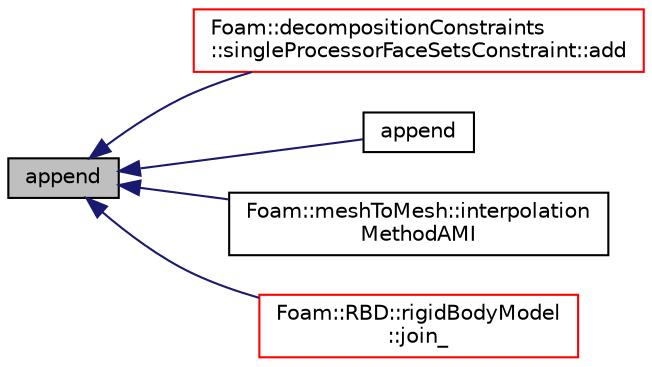 digraph "append"
{
  bgcolor="transparent";
  edge [fontname="Helvetica",fontsize="10",labelfontname="Helvetica",labelfontsize="10"];
  node [fontname="Helvetica",fontsize="10",shape=record];
  rankdir="LR";
  Node1 [label="append",height=0.2,width=0.4,color="black", fillcolor="grey75", style="filled", fontcolor="black"];
  Node1 -> Node2 [dir="back",color="midnightblue",fontsize="10",style="solid",fontname="Helvetica"];
  Node2 [label="Foam::decompositionConstraints\l::singleProcessorFaceSetsConstraint::add",height=0.2,width=0.4,color="red",URL="$a02402.html#a1c674f5008f6f337a4ac47f4640f9deb",tooltip="Add my constraints to list of constraints. "];
  Node1 -> Node3 [dir="back",color="midnightblue",fontsize="10",style="solid",fontname="Helvetica"];
  Node3 [label="append",height=0.2,width=0.4,color="black",URL="$a02084.html#ac962bc18468cb909c9c1267fedd5eaf0"];
  Node1 -> Node4 [dir="back",color="midnightblue",fontsize="10",style="solid",fontname="Helvetica"];
  Node4 [label="Foam::meshToMesh::interpolation\lMethodAMI",height=0.2,width=0.4,color="black",URL="$a01515.html#aef7049b730f1c37232e66c147569b92b",tooltip="Conversion between mesh and patch interpolation methods. "];
  Node1 -> Node5 [dir="back",color="midnightblue",fontsize="10",style="solid",fontname="Helvetica"];
  Node5 [label="Foam::RBD::rigidBodyModel\l::join_",height=0.2,width=0.4,color="red",URL="$a02269.html#ab5cc3084af83721de12efcfb5457972b",tooltip="Join the given body to the parent with ID parentID via the given. "];
}
